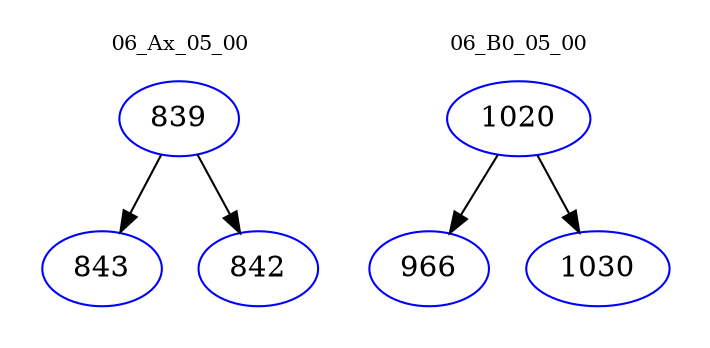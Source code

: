 digraph{
subgraph cluster_0 {
color = white
label = "06_Ax_05_00";
fontsize=10;
T0_839 [label="839", color="blue"]
T0_839 -> T0_843 [color="black"]
T0_843 [label="843", color="blue"]
T0_839 -> T0_842 [color="black"]
T0_842 [label="842", color="blue"]
}
subgraph cluster_1 {
color = white
label = "06_B0_05_00";
fontsize=10;
T1_1020 [label="1020", color="blue"]
T1_1020 -> T1_966 [color="black"]
T1_966 [label="966", color="blue"]
T1_1020 -> T1_1030 [color="black"]
T1_1030 [label="1030", color="blue"]
}
}
